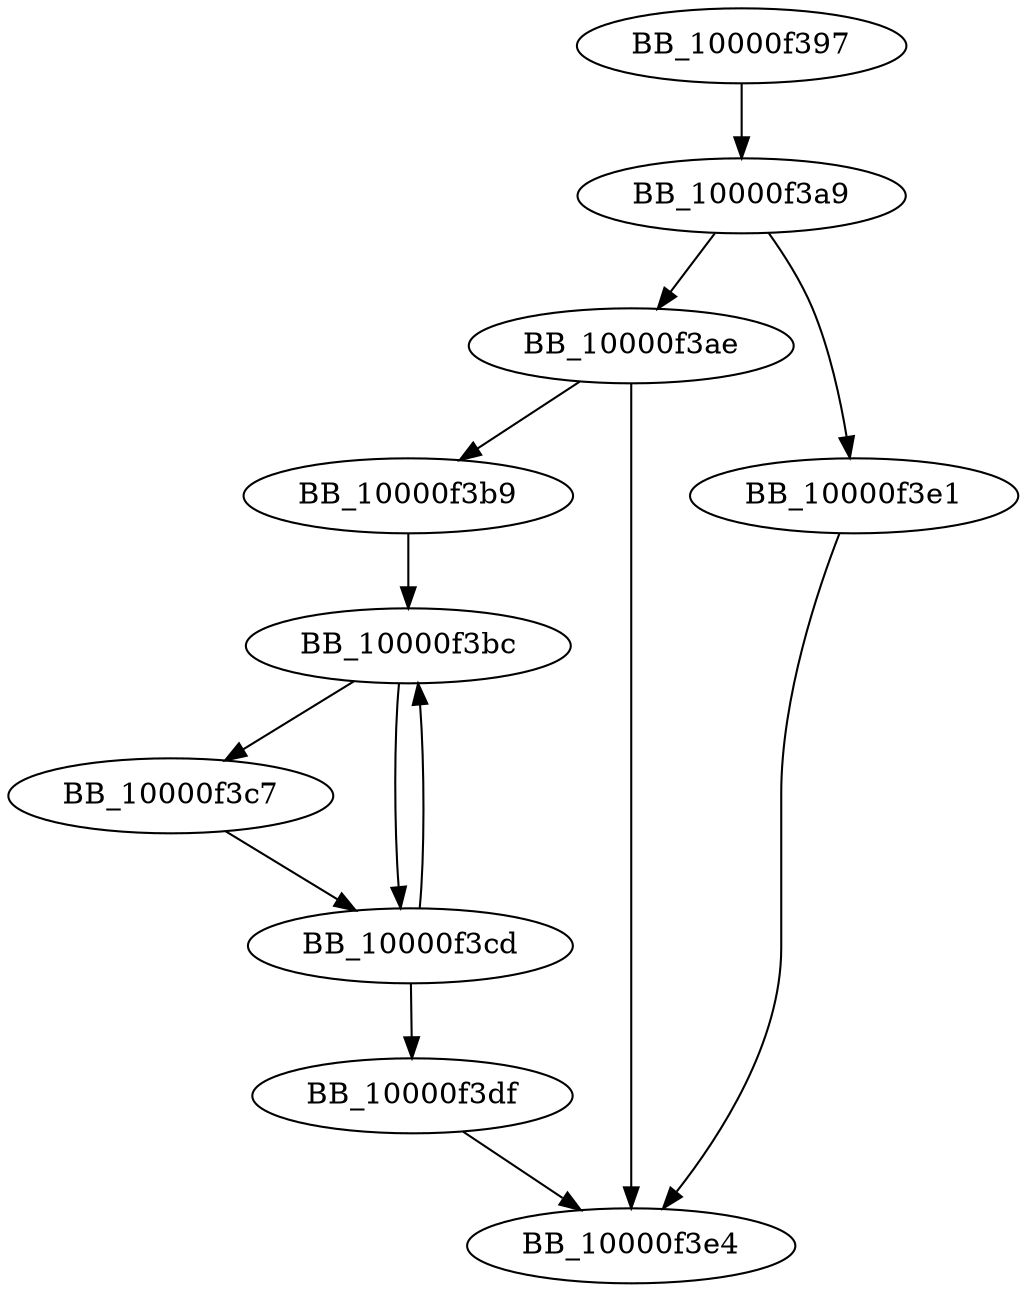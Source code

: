 DiGraph __ZSt6removeIN9__gnu_cxx17__normal_iteratorIPcSsEEcET_S4_S4_RKT0_{
BB_10000f397->BB_10000f3a9
BB_10000f3a9->BB_10000f3ae
BB_10000f3a9->BB_10000f3e1
BB_10000f3ae->BB_10000f3b9
BB_10000f3ae->BB_10000f3e4
BB_10000f3b9->BB_10000f3bc
BB_10000f3bc->BB_10000f3c7
BB_10000f3bc->BB_10000f3cd
BB_10000f3c7->BB_10000f3cd
BB_10000f3cd->BB_10000f3bc
BB_10000f3cd->BB_10000f3df
BB_10000f3df->BB_10000f3e4
BB_10000f3e1->BB_10000f3e4
}

